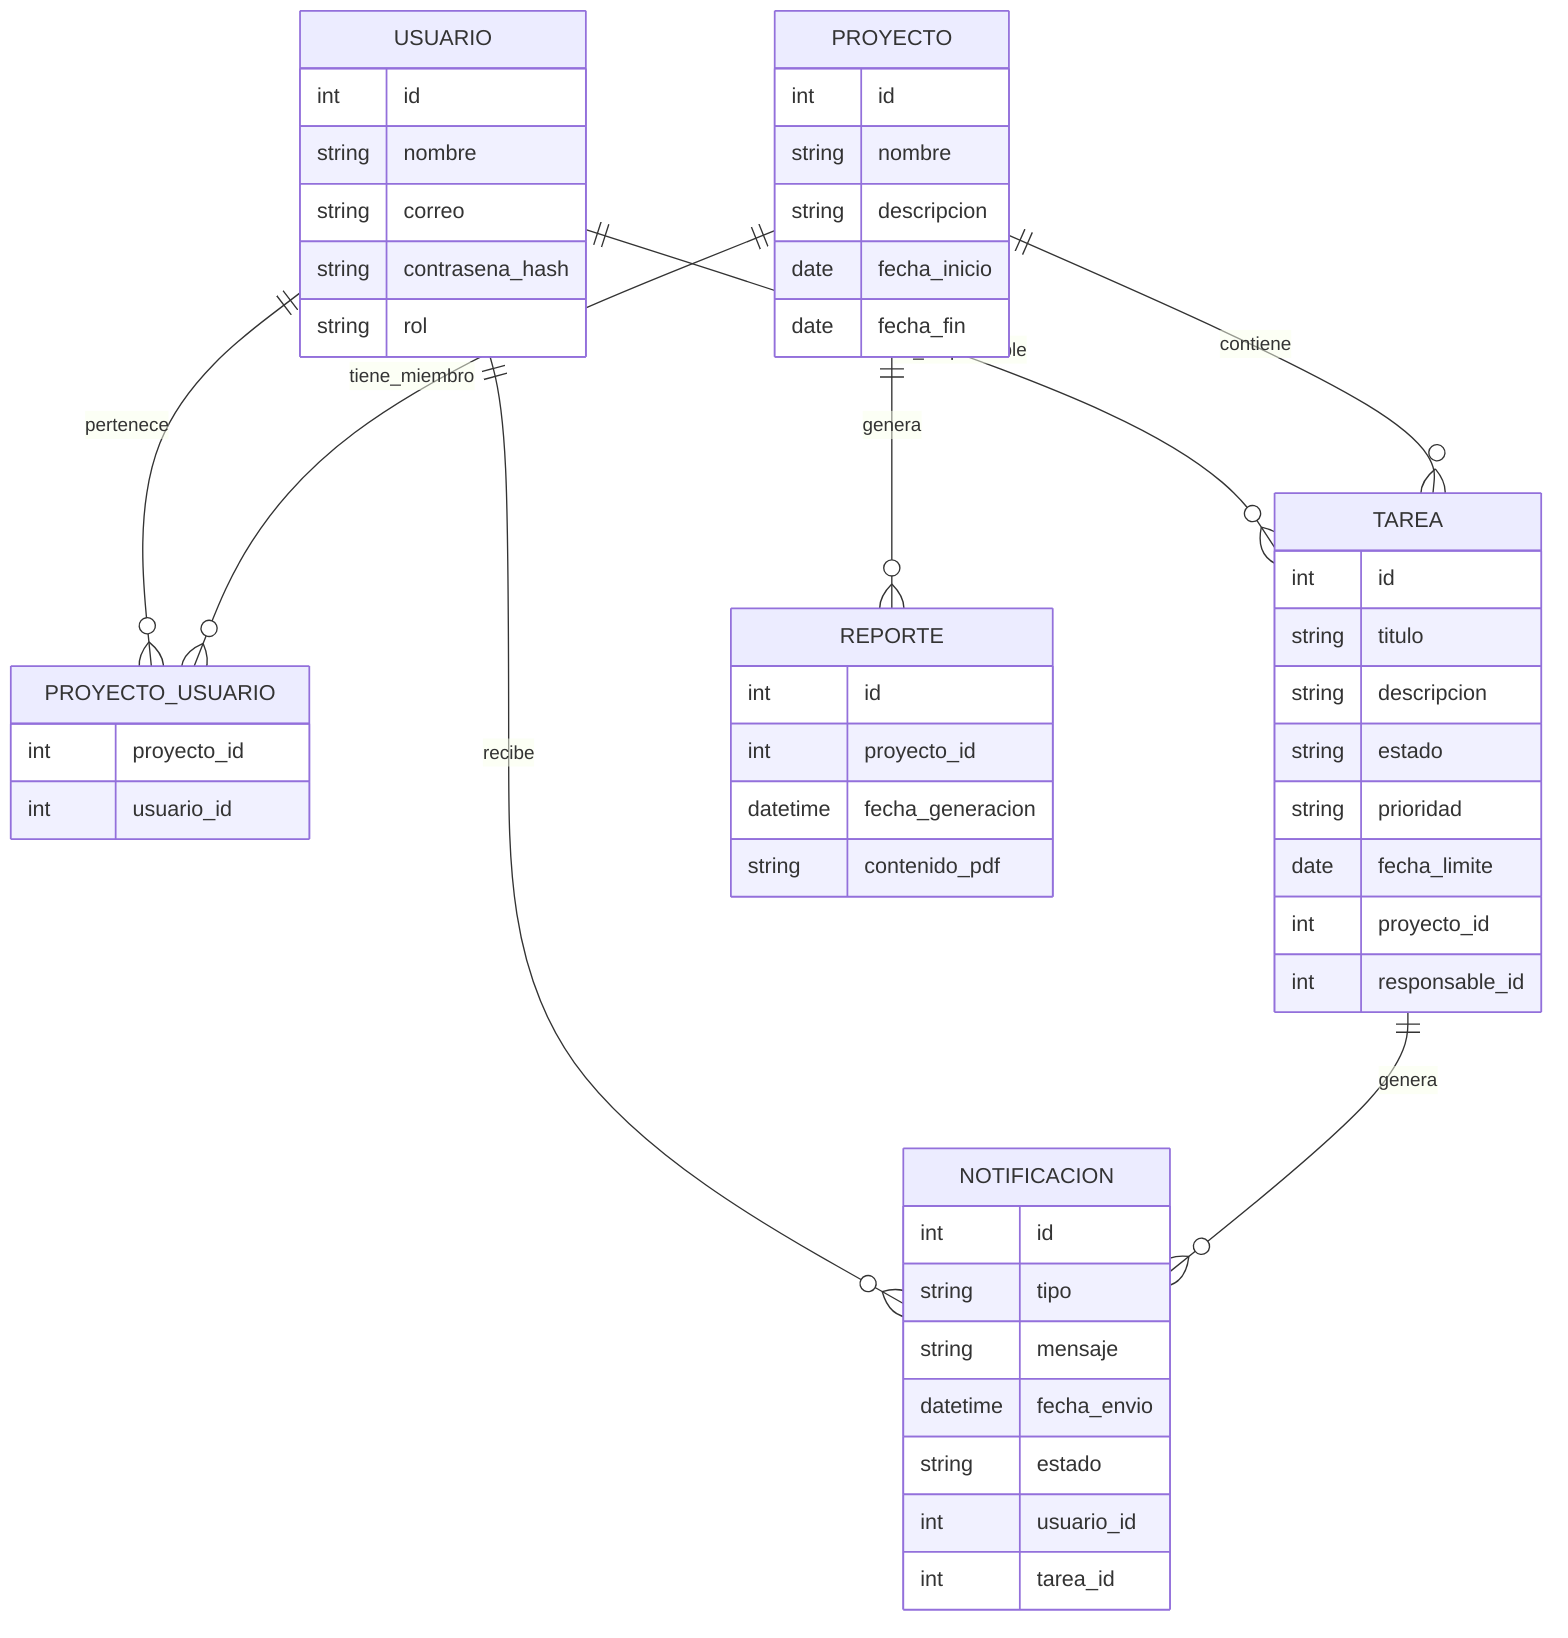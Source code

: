 erDiagram
    USUARIO ||--o{ PROYECTO_USUARIO : pertenece
    USUARIO ||--o{ TAREA : es_responsable
    USUARIO ||--o{ NOTIFICACION : recibe

    PROYECTO ||--o{ PROYECTO_USUARIO : tiene_miembro
    PROYECTO ||--o{ TAREA : contiene
    PROYECTO ||--o{ REPORTE : genera

    TAREA ||--o{ NOTIFICACION : genera

    USUARIO {
        int id
        string nombre
        string correo
        string contrasena_hash
        string rol
    }

    PROYECTO {
        int id
        string nombre
        string descripcion
        date fecha_inicio
        date fecha_fin
    }

    TAREA {
        int id
        string titulo
        string descripcion
        string estado
        string prioridad
        date fecha_limite
        int proyecto_id
        int responsable_id
    }

    NOTIFICACION {
        int id
        string tipo
        string mensaje
        datetime fecha_envio
        string estado
        int usuario_id
        int tarea_id
    }

    REPORTE {
        int id
        int proyecto_id
        datetime fecha_generacion
        string contenido_pdf
    }

    PROYECTO_USUARIO {
        int proyecto_id
        int usuario_id
    }